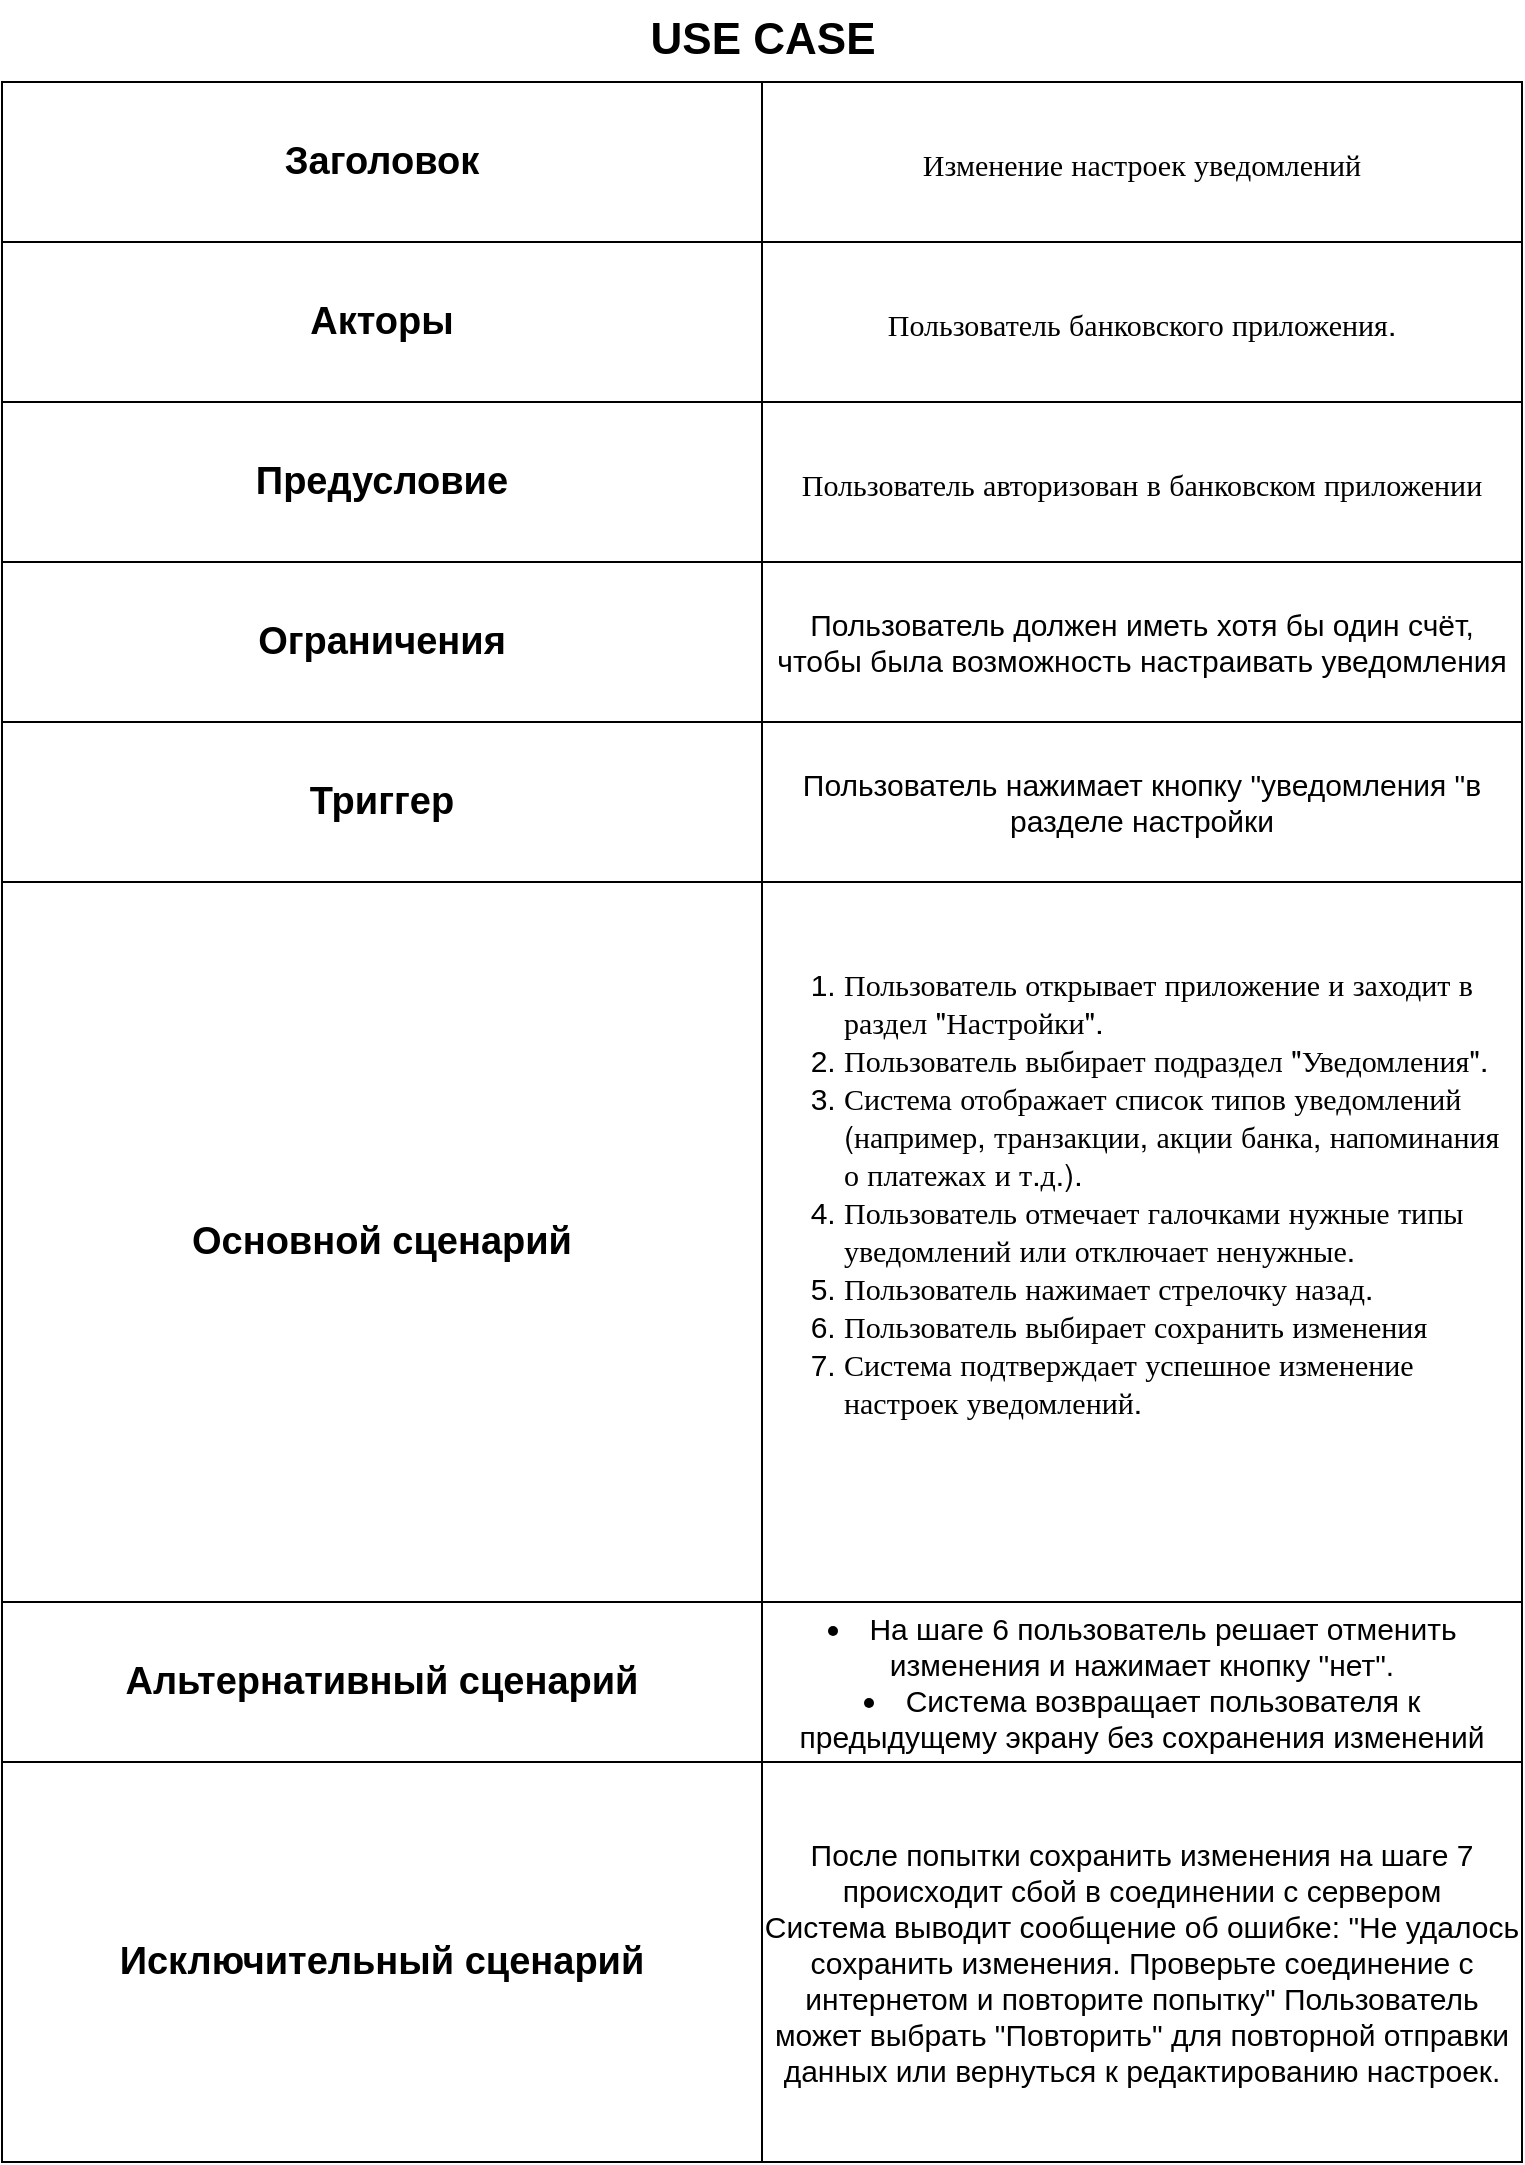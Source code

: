 <mxfile version="24.7.17">
  <diagram name="Страница — 1" id="1hPXFgXhSr1WO4rUE2s8">
    <mxGraphModel dx="1306" dy="1175" grid="1" gridSize="10" guides="1" tooltips="1" connect="1" arrows="1" fold="1" page="1" pageScale="1" pageWidth="1169" pageHeight="827" math="0" shadow="0">
      <root>
        <mxCell id="0" />
        <mxCell id="1" parent="0" />
        <mxCell id="Y2E87wazrkwQNpm6JytJ-1" value="" style="rounded=0;whiteSpace=wrap;html=1;" vertex="1" parent="1">
          <mxGeometry x="200" y="80" width="760" height="920" as="geometry" />
        </mxCell>
        <mxCell id="Y2E87wazrkwQNpm6JytJ-2" value="&lt;b&gt;&lt;font style=&quot;font-size: 22px;&quot;&gt;USE CASE&lt;/font&gt;&lt;/b&gt;" style="text;html=1;align=center;verticalAlign=middle;resizable=0;points=[];autosize=1;strokeColor=none;fillColor=none;" vertex="1" parent="1">
          <mxGeometry x="510" y="39" width="140" height="40" as="geometry" />
        </mxCell>
        <mxCell id="Y2E87wazrkwQNpm6JytJ-6" value="&lt;span style=&quot;font-size: 19px;&quot;&gt;&lt;b&gt;Ограничения&lt;/b&gt;&lt;/span&gt;" style="rounded=0;whiteSpace=wrap;html=1;" vertex="1" parent="1">
          <mxGeometry x="200" y="320" width="380" height="80" as="geometry" />
        </mxCell>
        <mxCell id="Y2E87wazrkwQNpm6JytJ-7" value="&lt;font style=&quot;font-size: 15px;&quot;&gt;Пользователь должен иметь хотя бы один счёт, чтобы была возможность настраивать уведомления&lt;/font&gt;" style="rounded=0;whiteSpace=wrap;html=1;" vertex="1" parent="1">
          <mxGeometry x="580" y="320" width="380" height="80" as="geometry" />
        </mxCell>
        <mxCell id="Y2E87wazrkwQNpm6JytJ-8" value="&lt;span style=&quot;font-size: 19px;&quot;&gt;&lt;b&gt;Предусловие&lt;/b&gt;&lt;/span&gt;" style="rounded=0;whiteSpace=wrap;html=1;" vertex="1" parent="1">
          <mxGeometry x="200" y="240" width="380" height="80" as="geometry" />
        </mxCell>
        <mxCell id="Y2E87wazrkwQNpm6JytJ-9" value="&lt;p style=&quot;margin: 0px; font-style: normal; font-variant-caps: normal; font-stretch: normal; line-height: normal; font-family: &amp;quot;Helvetica Neue&amp;quot;; font-size-adjust: none; font-kerning: auto; font-variant-alternates: normal; font-variant-ligatures: normal; font-variant-numeric: normal; font-variant-east-asian: normal; font-variant-position: normal; font-feature-settings: normal; font-optical-sizing: auto; font-variation-settings: normal;&quot;&gt;&lt;font style=&quot;font-size: 15px;&quot;&gt;Пользователь авторизован в банковском приложении&lt;/font&gt;&lt;/p&gt;" style="rounded=0;whiteSpace=wrap;html=1;" vertex="1" parent="1">
          <mxGeometry x="580" y="240" width="380" height="80" as="geometry" />
        </mxCell>
        <mxCell id="Y2E87wazrkwQNpm6JytJ-10" value="&lt;b&gt;&lt;font style=&quot;font-size: 19px;&quot;&gt;Акторы&lt;/font&gt;&lt;/b&gt;" style="rounded=0;whiteSpace=wrap;html=1;" vertex="1" parent="1">
          <mxGeometry x="200" y="160" width="380" height="80" as="geometry" />
        </mxCell>
        <mxCell id="Y2E87wazrkwQNpm6JytJ-11" value="&lt;p style=&quot;margin: 0px; font-style: normal; font-variant-caps: normal; font-stretch: normal; line-height: normal; font-family: &amp;quot;Helvetica Neue&amp;quot;; font-size-adjust: none; font-kerning: auto; font-variant-alternates: normal; font-variant-ligatures: normal; font-variant-numeric: normal; font-variant-east-asian: normal; font-variant-position: normal; font-feature-settings: normal; font-optical-sizing: auto; font-variation-settings: normal;&quot;&gt;&lt;font style=&quot;font-size: 15px;&quot;&gt;Пользователь банковского приложения.&lt;/font&gt;&lt;/p&gt;" style="rounded=0;whiteSpace=wrap;html=1;" vertex="1" parent="1">
          <mxGeometry x="580" y="160" width="380" height="80" as="geometry" />
        </mxCell>
        <mxCell id="Y2E87wazrkwQNpm6JytJ-12" value="&lt;b&gt;&lt;font style=&quot;font-size: 19px;&quot;&gt;Заголовок&lt;/font&gt;&lt;/b&gt;" style="rounded=0;whiteSpace=wrap;html=1;" vertex="1" parent="1">
          <mxGeometry x="200" y="80" width="380" height="80" as="geometry" />
        </mxCell>
        <mxCell id="Y2E87wazrkwQNpm6JytJ-13" value="&lt;p style=&quot;margin: 0px; font-style: normal; font-variant-caps: normal; font-stretch: normal; line-height: normal; font-family: &amp;quot;Helvetica Neue&amp;quot;; font-size-adjust: none; font-kerning: auto; font-variant-alternates: normal; font-variant-ligatures: normal; font-variant-numeric: normal; font-variant-east-asian: normal; font-variant-position: normal; font-feature-settings: normal; font-optical-sizing: auto; font-variation-settings: normal;&quot;&gt;&lt;font style=&quot;font-size: 15px;&quot;&gt;Изменение настроек уведомлений&lt;/font&gt;&lt;/p&gt;" style="rounded=0;whiteSpace=wrap;html=1;" vertex="1" parent="1">
          <mxGeometry x="580" y="80" width="380" height="80" as="geometry" />
        </mxCell>
        <mxCell id="Y2E87wazrkwQNpm6JytJ-14" value="&lt;span style=&quot;font-size: 19px;&quot;&gt;&lt;b&gt;Исключительный сценарий&lt;/b&gt;&lt;/span&gt;" style="rounded=0;whiteSpace=wrap;html=1;" vertex="1" parent="1">
          <mxGeometry x="200" y="920" width="380" height="200" as="geometry" />
        </mxCell>
        <mxCell id="Y2E87wazrkwQNpm6JytJ-15" value="&lt;span style=&quot;font-size: 15px; text-align: start;&quot;&gt;После попытки сохранить изменения на шаге 7 происходит сбой в соединении с сервером&lt;/span&gt;&lt;div&gt;&lt;span style=&quot;font-size: 15px; text-align: start;&quot;&gt;Система выводит сообщение об ошибке: &quot;Не удалось сохранить изменения. Проверьте соединение с интернетом и повторите попытку&quot;&amp;nbsp;&lt;/span&gt;&lt;span style=&quot;font-size: 15px; text-align: start;&quot;&gt;Пользователь может выбрать &quot;Повторить&quot; для повторной отправки данных или вернуться к редактированию настроек.&lt;/span&gt;&lt;/div&gt;" style="rounded=0;whiteSpace=wrap;html=1;" vertex="1" parent="1">
          <mxGeometry x="580" y="920" width="380" height="200" as="geometry" />
        </mxCell>
        <mxCell id="Y2E87wazrkwQNpm6JytJ-16" value="&lt;span style=&quot;font-size: 19px;&quot;&gt;&lt;b&gt;Альтернативный сценарий&lt;/b&gt;&lt;/span&gt;" style="rounded=0;whiteSpace=wrap;html=1;" vertex="1" parent="1">
          <mxGeometry x="200" y="840" width="380" height="80" as="geometry" />
        </mxCell>
        <mxCell id="Y2E87wazrkwQNpm6JytJ-17" value="&lt;li style=&quot;font-size: 15px;&quot;&gt;&lt;font style=&quot;font-size: 15px;&quot;&gt;На шаге 6 пользователь решает отменить изменения и нажимает кнопку &quot;нет&quot;.&lt;/font&gt;&lt;/li&gt;&lt;li style=&quot;font-size: 15px;&quot;&gt;&lt;font style=&quot;font-size: 15px;&quot;&gt;Система возвращает пользователя к предыдущему экрану без сохранения изменений&lt;/font&gt;&lt;/li&gt;" style="rounded=0;whiteSpace=wrap;html=1;align=center;" vertex="1" parent="1">
          <mxGeometry x="580" y="840" width="380" height="80" as="geometry" />
        </mxCell>
        <mxCell id="Y2E87wazrkwQNpm6JytJ-18" value="&lt;span style=&quot;font-size: 19px;&quot;&gt;&lt;b&gt;Основной сценарий&lt;/b&gt;&lt;/span&gt;" style="rounded=0;whiteSpace=wrap;html=1;" vertex="1" parent="1">
          <mxGeometry x="200" y="480" width="380" height="360" as="geometry" />
        </mxCell>
        <mxCell id="Y2E87wazrkwQNpm6JytJ-19" value="&lt;ol style=&quot;font-size: 15px;&quot;&gt;&lt;br&gt;&lt;li style=&quot;text-align: left;&quot;&gt;&lt;span style=&quot;font-family: &amp;quot;Helvetica Neue&amp;quot;;&quot;&gt;Пользователь открывает приложение и заходит в раздел &quot;Настройки&quot;.&lt;/span&gt;&lt;br&gt;&lt;/li&gt;&lt;li style=&quot;text-align: left;&quot;&gt;&lt;span style=&quot;font-family: &amp;quot;Helvetica Neue&amp;quot;;&quot;&gt;Пользователь выбирает подраздел &quot;Уведомления&quot;.&lt;/span&gt;&lt;br&gt;&lt;/li&gt;&lt;li style=&quot;text-align: left;&quot;&gt;&lt;span style=&quot;font-family: &amp;quot;Helvetica Neue&amp;quot;;&quot;&gt;Система отображает список типов уведомлений (например, транзакции, акции банка, напоминания о платежах и т.д.).&lt;/span&gt;&lt;br&gt;&lt;/li&gt;&lt;li style=&quot;text-align: left;&quot;&gt;&lt;span style=&quot;font-family: &amp;quot;Helvetica Neue&amp;quot;;&quot;&gt;Пользователь отмечает галочками нужные типы уведомлений или отключает ненужные.&lt;/span&gt;&lt;br&gt;&lt;/li&gt;&lt;li style=&quot;text-align: left;&quot;&gt;&lt;span style=&quot;font-family: &amp;quot;Helvetica Neue&amp;quot;;&quot;&gt;Пользователь нажимает стрелочку назад.&lt;/span&gt;&lt;br&gt;&lt;/li&gt;&lt;li style=&quot;text-align: left;&quot;&gt;&lt;span style=&quot;font-family: &amp;quot;Helvetica Neue&amp;quot;;&quot;&gt;Пользователь выбирает сохранить изменения&lt;/span&gt;&lt;br&gt;&lt;/li&gt;&lt;li style=&quot;text-align: left;&quot;&gt;&lt;span style=&quot;font-family: &amp;quot;Helvetica Neue&amp;quot;;&quot;&gt;Система подтверждает успешное изменение настроек уведомлений.&lt;/span&gt;&lt;br&gt;&lt;/li&gt;&lt;/ol&gt;&lt;font face=&quot;Helvetica Neue&quot;&gt;&lt;span style=&quot;font-size: 15px;&quot;&gt;&lt;br&gt;&lt;/span&gt;&lt;/font&gt;&lt;ol style=&quot;font-size: 15px;&quot;&gt;&lt;br&gt;&lt;/ol&gt;" style="rounded=0;whiteSpace=wrap;html=1;" vertex="1" parent="1">
          <mxGeometry x="580" y="480" width="380" height="360" as="geometry" />
        </mxCell>
        <mxCell id="Y2E87wazrkwQNpm6JytJ-20" value="&lt;span style=&quot;font-size: 19px;&quot;&gt;&lt;b&gt;Триггер&lt;/b&gt;&lt;/span&gt;" style="rounded=0;whiteSpace=wrap;html=1;" vertex="1" parent="1">
          <mxGeometry x="200" y="400" width="380" height="80" as="geometry" />
        </mxCell>
        <mxCell id="Y2E87wazrkwQNpm6JytJ-21" value="&lt;font style=&quot;font-size: 15px;&quot;&gt;Пользователь нажимает кнопку &quot;уведомления &quot;в разделе настройки&lt;/font&gt;" style="rounded=0;whiteSpace=wrap;html=1;" vertex="1" parent="1">
          <mxGeometry x="580" y="400" width="380" height="80" as="geometry" />
        </mxCell>
      </root>
    </mxGraphModel>
  </diagram>
</mxfile>

